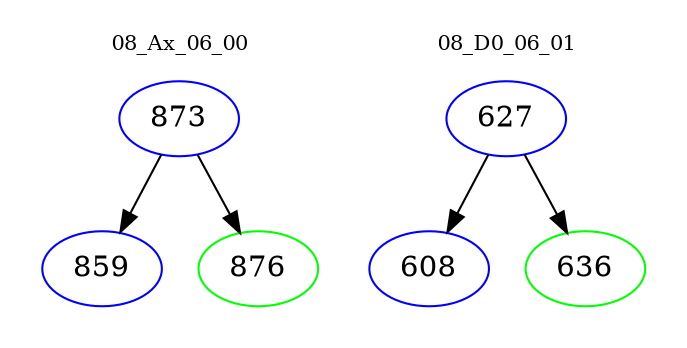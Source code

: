 digraph{
subgraph cluster_0 {
color = white
label = "08_Ax_06_00";
fontsize=10;
T0_873 [label="873", color="blue"]
T0_873 -> T0_859 [color="black"]
T0_859 [label="859", color="blue"]
T0_873 -> T0_876 [color="black"]
T0_876 [label="876", color="green"]
}
subgraph cluster_1 {
color = white
label = "08_D0_06_01";
fontsize=10;
T1_627 [label="627", color="blue"]
T1_627 -> T1_608 [color="black"]
T1_608 [label="608", color="blue"]
T1_627 -> T1_636 [color="black"]
T1_636 [label="636", color="green"]
}
}
